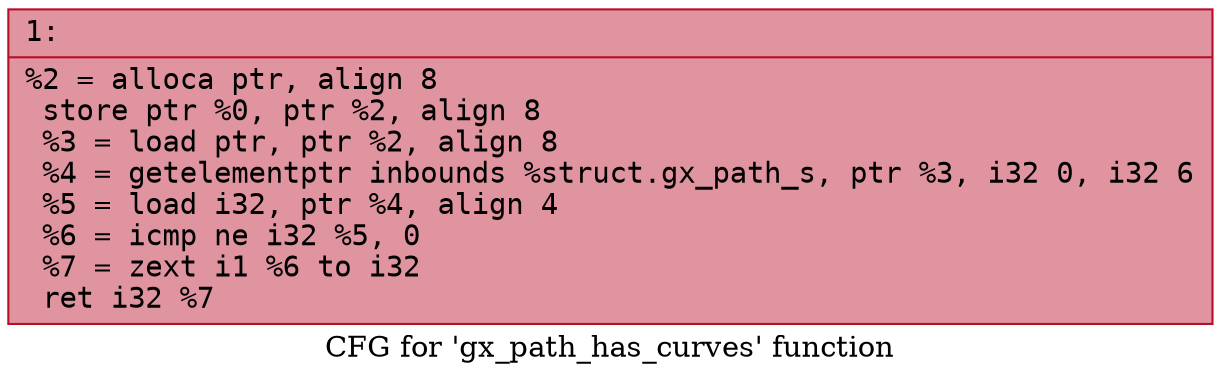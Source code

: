 digraph "CFG for 'gx_path_has_curves' function" {
	label="CFG for 'gx_path_has_curves' function";

	Node0x600000877390 [shape=record,color="#b70d28ff", style=filled, fillcolor="#b70d2870" fontname="Courier",label="{1:\l|  %2 = alloca ptr, align 8\l  store ptr %0, ptr %2, align 8\l  %3 = load ptr, ptr %2, align 8\l  %4 = getelementptr inbounds %struct.gx_path_s, ptr %3, i32 0, i32 6\l  %5 = load i32, ptr %4, align 4\l  %6 = icmp ne i32 %5, 0\l  %7 = zext i1 %6 to i32\l  ret i32 %7\l}"];
}
